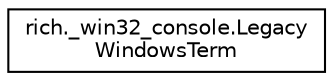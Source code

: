 digraph "Graphical Class Hierarchy"
{
 // LATEX_PDF_SIZE
  edge [fontname="Helvetica",fontsize="10",labelfontname="Helvetica",labelfontsize="10"];
  node [fontname="Helvetica",fontsize="10",shape=record];
  rankdir="LR";
  Node0 [label="rich._win32_console.Legacy\lWindowsTerm",height=0.2,width=0.4,color="black", fillcolor="white", style="filled",URL="$classrich_1_1__win32__console_1_1LegacyWindowsTerm.html",tooltip=" "];
}
